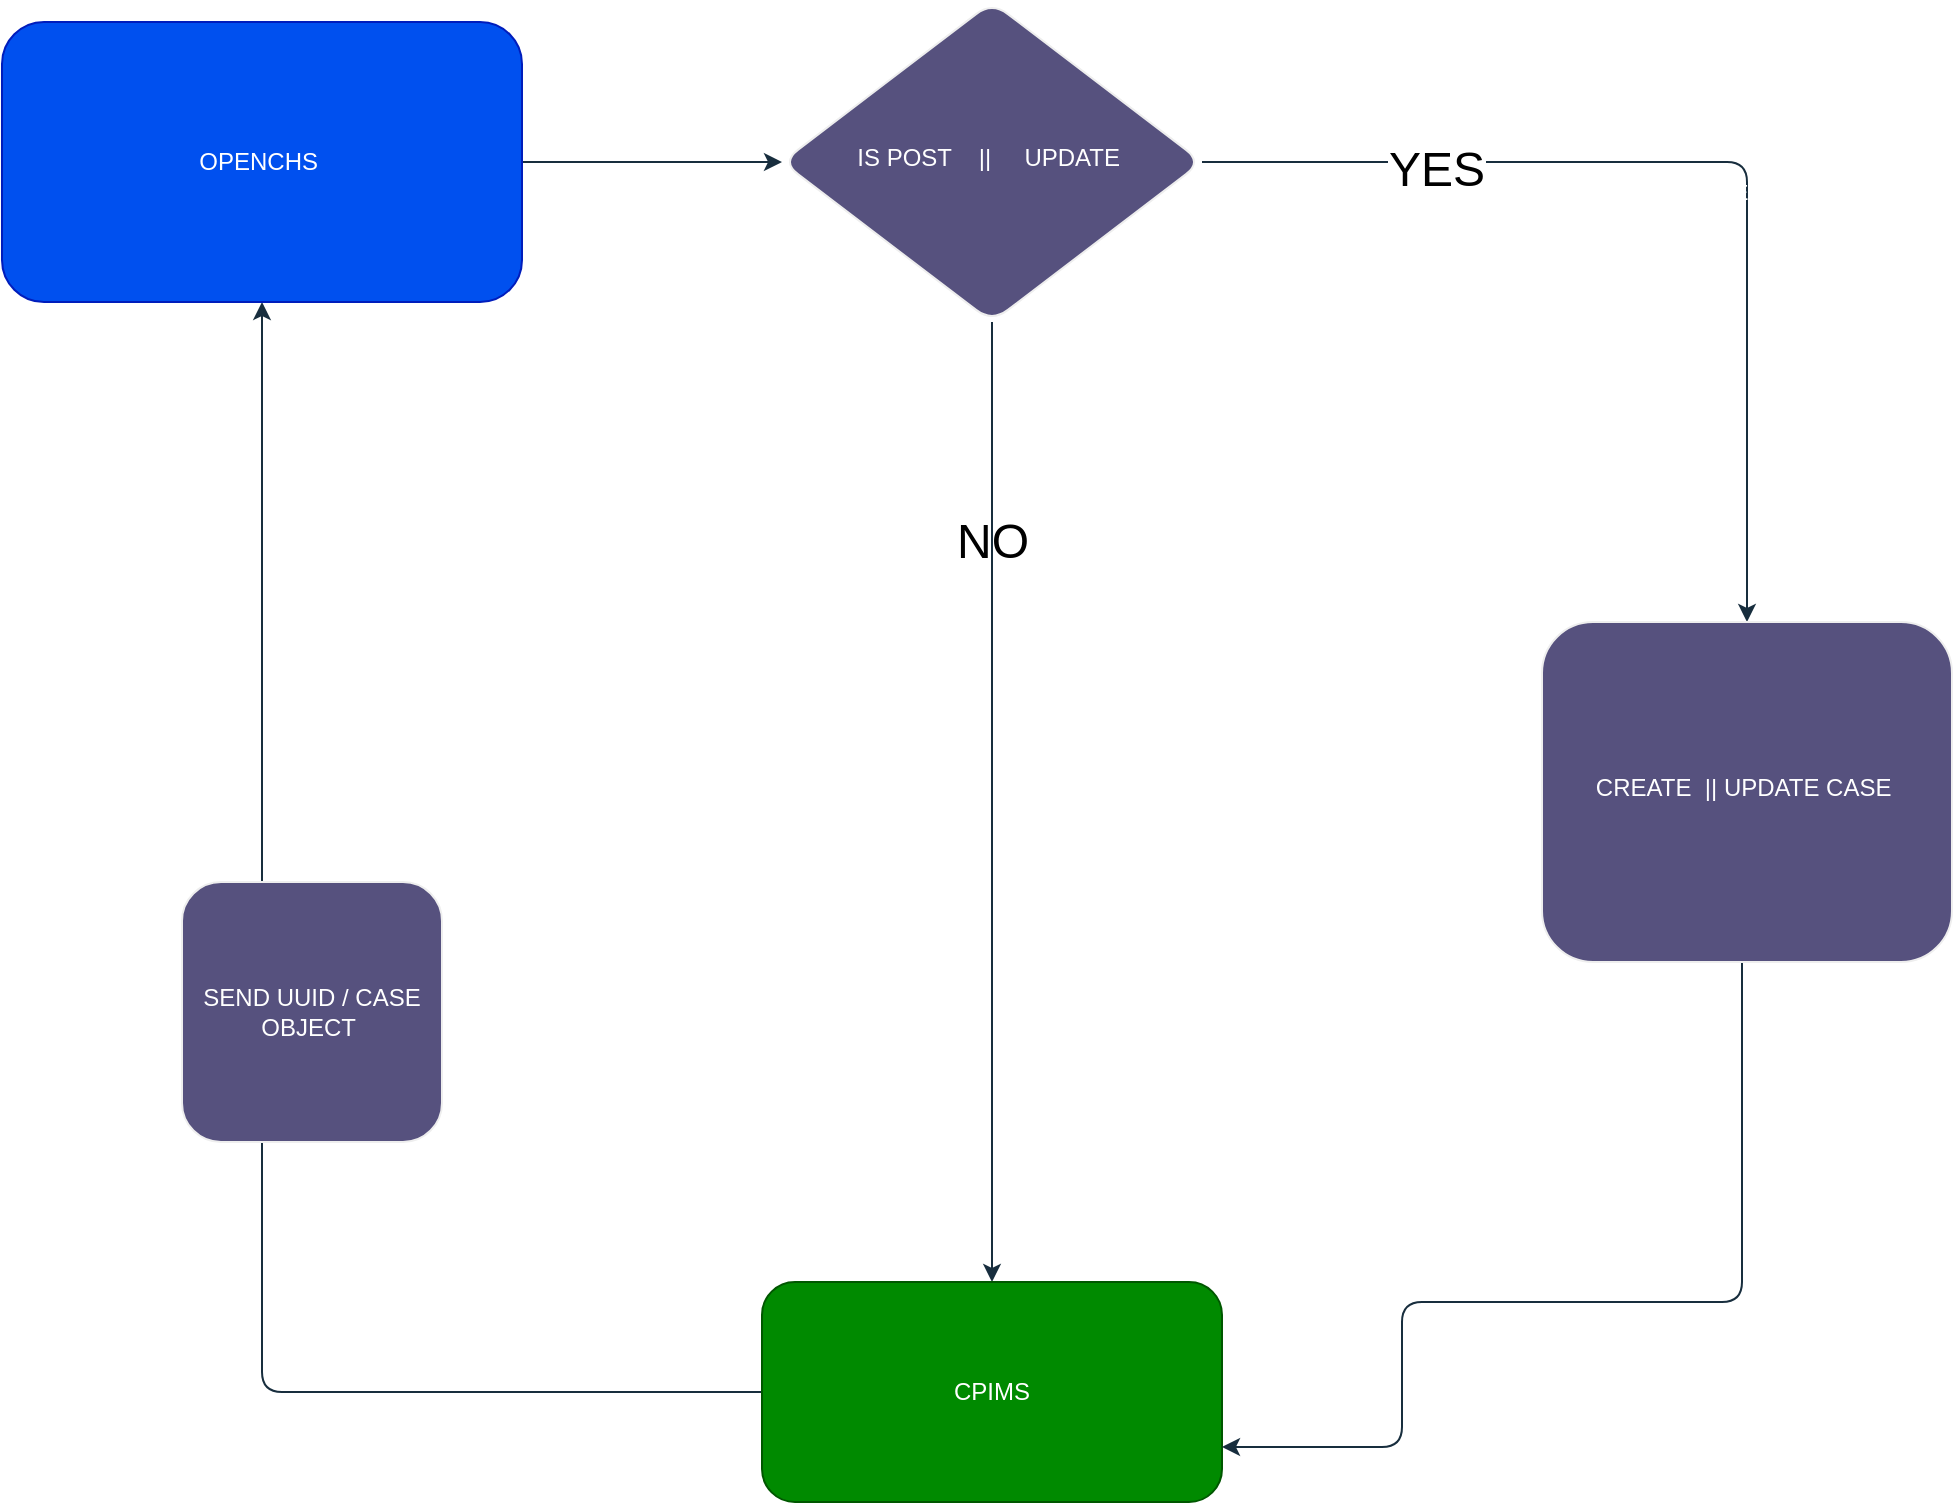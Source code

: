 <mxfile version="20.8.16" type="device"><diagram id="C5RBs43oDa-KdzZeNtuy" name="Page-1"><mxGraphModel dx="1592" dy="1099" grid="0" gridSize="10" guides="1" tooltips="1" connect="1" arrows="1" fold="1" page="1" pageScale="1" pageWidth="1169" pageHeight="827" math="0" shadow="0"><root><mxCell id="WIyWlLk6GJQsqaUBKTNV-0"/><mxCell id="WIyWlLk6GJQsqaUBKTNV-1" parent="WIyWlLk6GJQsqaUBKTNV-0"/><mxCell id="DPwQCB-VK7LDVDx4wp3l-2" style="edgeStyle=orthogonalEdgeStyle;rounded=1;orthogonalLoop=1;jettySize=auto;html=1;entryX=0.5;entryY=0;entryDx=0;entryDy=0;labelBackgroundColor=none;strokeColor=#182E3E;fontColor=default;" edge="1" parent="WIyWlLk6GJQsqaUBKTNV-1" source="WIyWlLk6GJQsqaUBKTNV-6" target="WIyWlLk6GJQsqaUBKTNV-7"><mxGeometry relative="1" as="geometry"/></mxCell><mxCell id="DPwQCB-VK7LDVDx4wp3l-3" value="&lt;font style=&quot;font-size: 24px;&quot;&gt;NO&lt;/font&gt;" style="edgeLabel;html=1;align=center;verticalAlign=middle;resizable=0;points=[];rounded=1;labelBackgroundColor=none;fontColor=#000000;" vertex="1" connectable="0" parent="DPwQCB-VK7LDVDx4wp3l-2"><mxGeometry x="-0.235" y="-3" relative="1" as="geometry"><mxPoint x="3" y="-74" as="offset"/></mxGeometry></mxCell><mxCell id="DPwQCB-VK7LDVDx4wp3l-5" value="" style="edgeStyle=orthogonalEdgeStyle;rounded=1;orthogonalLoop=1;jettySize=auto;html=1;labelBackgroundColor=none;strokeColor=#182E3E;fontColor=default;" edge="1" parent="WIyWlLk6GJQsqaUBKTNV-1" source="WIyWlLk6GJQsqaUBKTNV-6" target="DPwQCB-VK7LDVDx4wp3l-4"><mxGeometry relative="1" as="geometry"/></mxCell><mxCell id="DPwQCB-VK7LDVDx4wp3l-12" value="YES" style="edgeLabel;html=1;align=center;verticalAlign=middle;resizable=0;points=[];rounded=1;labelBackgroundColor=none;fontColor=#FFFFFF;" vertex="1" connectable="0" parent="DPwQCB-VK7LDVDx4wp3l-5"><mxGeometry x="0.142" y="-3" relative="1" as="geometry"><mxPoint x="-1" as="offset"/></mxGeometry></mxCell><mxCell id="DPwQCB-VK7LDVDx4wp3l-13" value="YES" style="edgeLabel;html=1;align=center;verticalAlign=middle;resizable=0;points=[];fontSize=24;fontColor=#000000;" vertex="1" connectable="0" parent="DPwQCB-VK7LDVDx4wp3l-5"><mxGeometry x="-0.53" y="-4" relative="1" as="geometry"><mxPoint x="-1" as="offset"/></mxGeometry></mxCell><mxCell id="WIyWlLk6GJQsqaUBKTNV-6" value="IS POST&amp;nbsp; &amp;nbsp; ||&amp;nbsp; &amp;nbsp; &amp;nbsp;UPDATE&amp;nbsp;" style="rhombus;whiteSpace=wrap;html=1;shadow=0;fontFamily=Helvetica;fontSize=12;align=center;strokeWidth=1;spacing=6;spacingTop=-4;rounded=1;labelBackgroundColor=none;fillColor=#56517E;strokeColor=#EEEEEE;fontColor=#FFFFFF;" parent="WIyWlLk6GJQsqaUBKTNV-1" vertex="1"><mxGeometry x="440" width="210" height="160" as="geometry"/></mxCell><mxCell id="DPwQCB-VK7LDVDx4wp3l-7" style="edgeStyle=orthogonalEdgeStyle;rounded=1;orthogonalLoop=1;jettySize=auto;html=1;labelBackgroundColor=none;strokeColor=#182E3E;fontColor=default;" edge="1" parent="WIyWlLk6GJQsqaUBKTNV-1" source="WIyWlLk6GJQsqaUBKTNV-7" target="DPwQCB-VK7LDVDx4wp3l-0"><mxGeometry relative="1" as="geometry"><mxPoint x="410" y="590" as="targetPoint"/></mxGeometry></mxCell><mxCell id="WIyWlLk6GJQsqaUBKTNV-7" value="CPIMS" style="rounded=1;whiteSpace=wrap;html=1;fontSize=12;glass=0;strokeWidth=1;shadow=0;fillColor=#008a00;fontColor=#ffffff;strokeColor=#005700;labelBackgroundColor=none;" parent="WIyWlLk6GJQsqaUBKTNV-1" vertex="1"><mxGeometry x="430" y="640" width="230" height="110" as="geometry"/></mxCell><mxCell id="DPwQCB-VK7LDVDx4wp3l-1" style="edgeStyle=orthogonalEdgeStyle;rounded=1;orthogonalLoop=1;jettySize=auto;html=1;labelBackgroundColor=none;strokeColor=#182E3E;fontColor=default;" edge="1" parent="WIyWlLk6GJQsqaUBKTNV-1" source="DPwQCB-VK7LDVDx4wp3l-0" target="WIyWlLk6GJQsqaUBKTNV-6"><mxGeometry relative="1" as="geometry"/></mxCell><mxCell id="DPwQCB-VK7LDVDx4wp3l-0" value="OPENCHS&amp;nbsp;" style="rounded=1;whiteSpace=wrap;html=1;fillColor=#0050ef;strokeColor=#001DBC;labelBackgroundColor=none;fontColor=#ffffff;" vertex="1" parent="WIyWlLk6GJQsqaUBKTNV-1"><mxGeometry x="50" y="10" width="260" height="140" as="geometry"/></mxCell><mxCell id="DPwQCB-VK7LDVDx4wp3l-6" style="edgeStyle=orthogonalEdgeStyle;rounded=1;orthogonalLoop=1;jettySize=auto;html=1;entryX=1;entryY=0.75;entryDx=0;entryDy=0;labelBackgroundColor=none;strokeColor=#182E3E;fontColor=default;" edge="1" parent="WIyWlLk6GJQsqaUBKTNV-1" source="DPwQCB-VK7LDVDx4wp3l-4" target="WIyWlLk6GJQsqaUBKTNV-7"><mxGeometry relative="1" as="geometry"><Array as="points"><mxPoint x="920" y="650"/><mxPoint x="750" y="650"/><mxPoint x="750" y="722"/></Array></mxGeometry></mxCell><mxCell id="DPwQCB-VK7LDVDx4wp3l-4" value="CREATE&amp;nbsp; || UPDATE CASE&amp;nbsp;" style="whiteSpace=wrap;html=1;shadow=0;strokeWidth=1;spacing=6;spacingTop=-4;rounded=1;labelBackgroundColor=none;fillColor=#56517E;strokeColor=#EEEEEE;fontColor=#FFFFFF;" vertex="1" parent="WIyWlLk6GJQsqaUBKTNV-1"><mxGeometry x="820" y="310" width="205" height="170" as="geometry"/></mxCell><mxCell id="DPwQCB-VK7LDVDx4wp3l-11" value="SEND UUID / CASE OBJECT&amp;nbsp;" style="whiteSpace=wrap;html=1;aspect=fixed;rounded=1;labelBackgroundColor=none;fillColor=#56517E;strokeColor=#EEEEEE;fontColor=#FFFFFF;" vertex="1" parent="WIyWlLk6GJQsqaUBKTNV-1"><mxGeometry x="140" y="440" width="130" height="130" as="geometry"/></mxCell></root></mxGraphModel></diagram></mxfile>